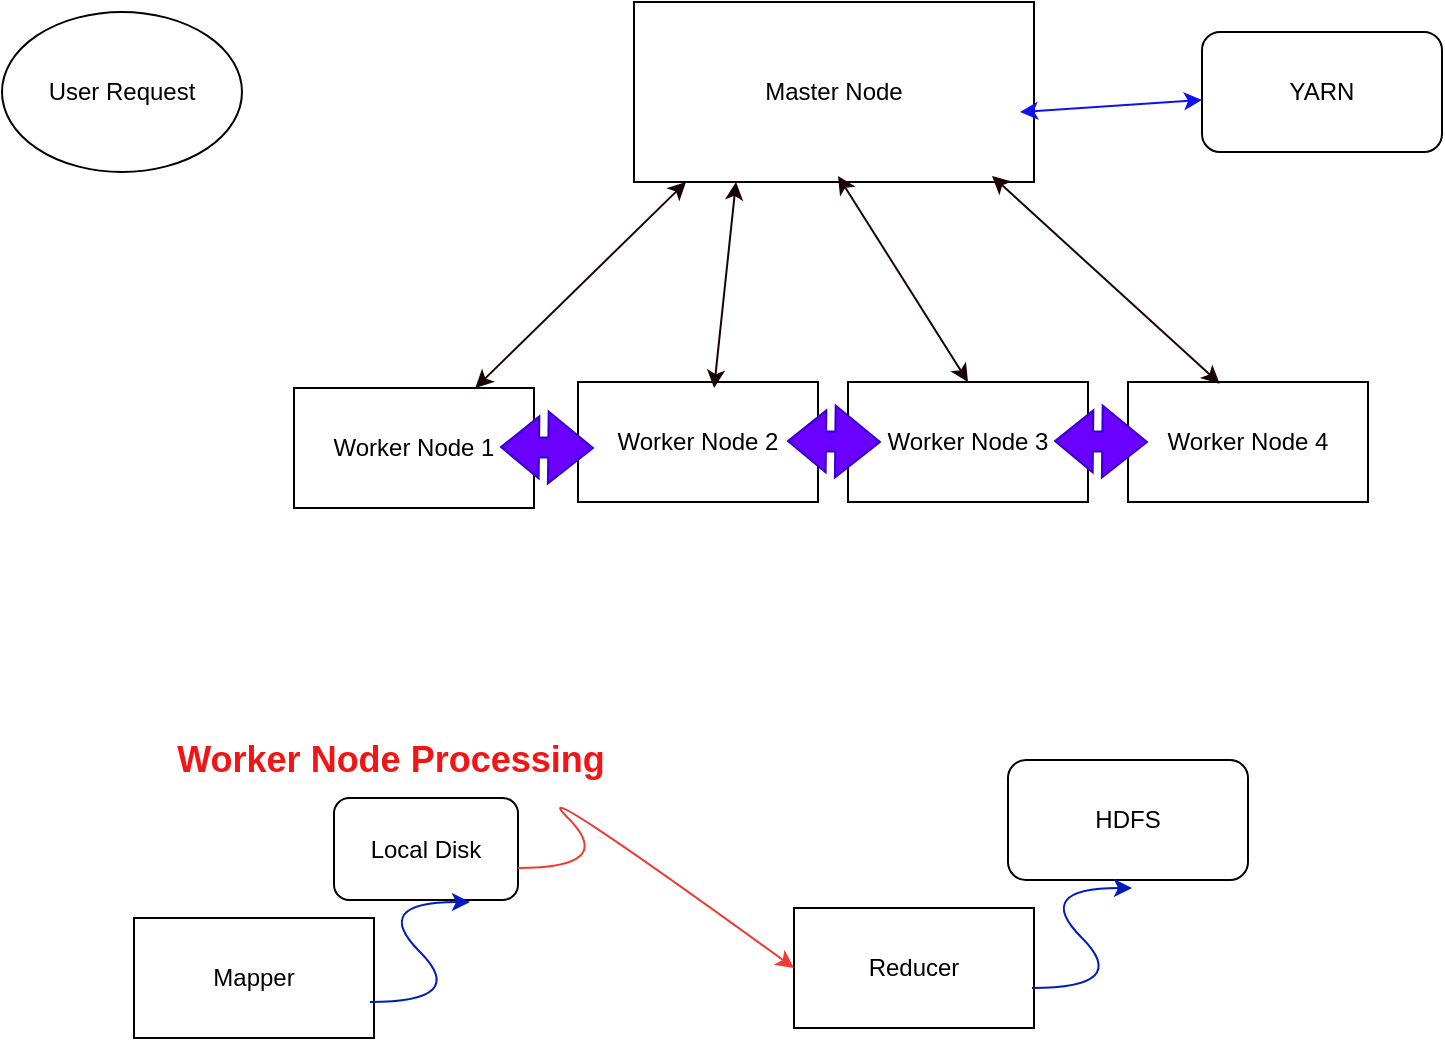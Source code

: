 <mxfile version="21.5.0" type="github">
  <diagram name="Page-1" id="vuUPm-XfM37HLUpJ9oZ0">
    <mxGraphModel dx="1143" dy="673" grid="0" gridSize="10" guides="1" tooltips="1" connect="1" arrows="1" fold="1" page="1" pageScale="1" pageWidth="827" pageHeight="1169" background="#ffffff" math="0" shadow="0">
      <root>
        <mxCell id="0" />
        <mxCell id="1" parent="0" />
        <mxCell id="yzupR0AR46HFefX1UoHn-1" value="User Request" style="ellipse;whiteSpace=wrap;html=1;" vertex="1" parent="1">
          <mxGeometry x="20" y="410" width="120" height="80" as="geometry" />
        </mxCell>
        <mxCell id="yzupR0AR46HFefX1UoHn-2" value="Master Node" style="rounded=0;whiteSpace=wrap;html=1;" vertex="1" parent="1">
          <mxGeometry x="336" y="405" width="200" height="90" as="geometry" />
        </mxCell>
        <mxCell id="yzupR0AR46HFefX1UoHn-3" value="Worker Node 1" style="rounded=0;whiteSpace=wrap;html=1;" vertex="1" parent="1">
          <mxGeometry x="166" y="598" width="120" height="60" as="geometry" />
        </mxCell>
        <mxCell id="yzupR0AR46HFefX1UoHn-4" value="Worker Node 2" style="rounded=0;whiteSpace=wrap;html=1;" vertex="1" parent="1">
          <mxGeometry x="308" y="595" width="120" height="60" as="geometry" />
        </mxCell>
        <mxCell id="yzupR0AR46HFefX1UoHn-5" value="Worker Node 3" style="rounded=0;whiteSpace=wrap;html=1;" vertex="1" parent="1">
          <mxGeometry x="443" y="595" width="120" height="60" as="geometry" />
        </mxCell>
        <mxCell id="yzupR0AR46HFefX1UoHn-6" value="Worker Node 4" style="rounded=0;whiteSpace=wrap;html=1;" vertex="1" parent="1">
          <mxGeometry x="583" y="595" width="120" height="60" as="geometry" />
        </mxCell>
        <mxCell id="yzupR0AR46HFefX1UoHn-7" value="" style="endArrow=classic;startArrow=classic;html=1;rounded=0;strokeColor=#190308;" edge="1" parent="1" source="yzupR0AR46HFefX1UoHn-3">
          <mxGeometry width="50" height="50" relative="1" as="geometry">
            <mxPoint x="312" y="545" as="sourcePoint" />
            <mxPoint x="362" y="495" as="targetPoint" />
          </mxGeometry>
        </mxCell>
        <mxCell id="yzupR0AR46HFefX1UoHn-8" value="" style="endArrow=classic;startArrow=classic;html=1;rounded=0;strokeColor=#190308;exitX=0.567;exitY=0.05;exitDx=0;exitDy=0;exitPerimeter=0;" edge="1" parent="1" source="yzupR0AR46HFefX1UoHn-4">
          <mxGeometry width="50" height="50" relative="1" as="geometry">
            <mxPoint x="282" y="598" as="sourcePoint" />
            <mxPoint x="387" y="495" as="targetPoint" />
          </mxGeometry>
        </mxCell>
        <mxCell id="yzupR0AR46HFefX1UoHn-9" value="" style="endArrow=classic;startArrow=classic;html=1;rounded=0;strokeColor=#190308;exitX=0.5;exitY=0;exitDx=0;exitDy=0;" edge="1" parent="1" source="yzupR0AR46HFefX1UoHn-5">
          <mxGeometry width="50" height="50" relative="1" as="geometry">
            <mxPoint x="333" y="595" as="sourcePoint" />
            <mxPoint x="438" y="492" as="targetPoint" />
          </mxGeometry>
        </mxCell>
        <mxCell id="yzupR0AR46HFefX1UoHn-10" value="" style="endArrow=classic;startArrow=classic;html=1;rounded=0;strokeColor=#190308;exitX=0.382;exitY=0.014;exitDx=0;exitDy=0;exitPerimeter=0;" edge="1" parent="1" source="yzupR0AR46HFefX1UoHn-6">
          <mxGeometry width="50" height="50" relative="1" as="geometry">
            <mxPoint x="410" y="595" as="sourcePoint" />
            <mxPoint x="515" y="492" as="targetPoint" />
          </mxGeometry>
        </mxCell>
        <mxCell id="yzupR0AR46HFefX1UoHn-11" value="YARN" style="rounded=1;whiteSpace=wrap;html=1;" vertex="1" parent="1">
          <mxGeometry x="620" y="420" width="120" height="60" as="geometry" />
        </mxCell>
        <mxCell id="yzupR0AR46HFefX1UoHn-12" value="" style="endArrow=classic;startArrow=classic;html=1;rounded=0;strokeColor=#1111F0;" edge="1" parent="1" target="yzupR0AR46HFefX1UoHn-11">
          <mxGeometry width="50" height="50" relative="1" as="geometry">
            <mxPoint x="529" y="460" as="sourcePoint" />
            <mxPoint x="579" y="410" as="targetPoint" />
          </mxGeometry>
        </mxCell>
        <mxCell id="yzupR0AR46HFefX1UoHn-13" value="&lt;font size=&quot;1&quot; color=&quot;#f01616&quot;&gt;&lt;b style=&quot;font-size: 18px;&quot;&gt;Worker Node Processing&lt;/b&gt;&lt;/font&gt;" style="text;html=1;strokeColor=none;fillColor=none;align=center;verticalAlign=middle;whiteSpace=wrap;rounded=0;" vertex="1" parent="1">
          <mxGeometry x="74" y="769" width="281" height="30" as="geometry" />
        </mxCell>
        <mxCell id="yzupR0AR46HFefX1UoHn-14" value="Mapper" style="rounded=0;whiteSpace=wrap;html=1;" vertex="1" parent="1">
          <mxGeometry x="86" y="863" width="120" height="60" as="geometry" />
        </mxCell>
        <mxCell id="yzupR0AR46HFefX1UoHn-15" value="Reducer" style="rounded=0;whiteSpace=wrap;html=1;" vertex="1" parent="1">
          <mxGeometry x="416" y="858" width="120" height="60" as="geometry" />
        </mxCell>
        <mxCell id="yzupR0AR46HFefX1UoHn-16" value="Local Disk" style="rounded=1;whiteSpace=wrap;html=1;" vertex="1" parent="1">
          <mxGeometry x="186" y="803" width="92" height="51" as="geometry" />
        </mxCell>
        <mxCell id="yzupR0AR46HFefX1UoHn-17" value="" style="curved=1;endArrow=classic;html=1;rounded=0;entryX=0;entryY=0.5;entryDx=0;entryDy=0;strokeColor=#F03B35;" edge="1" parent="1" target="yzupR0AR46HFefX1UoHn-15">
          <mxGeometry width="50" height="50" relative="1" as="geometry">
            <mxPoint x="278" y="838" as="sourcePoint" />
            <mxPoint x="328" y="788" as="targetPoint" />
            <Array as="points">
              <mxPoint x="328" y="838" />
              <mxPoint x="278" y="788" />
            </Array>
          </mxGeometry>
        </mxCell>
        <mxCell id="yzupR0AR46HFefX1UoHn-18" value="" style="curved=1;endArrow=classic;html=1;rounded=0;fillColor=#0050ef;strokeColor=#001DBC;" edge="1" parent="1">
          <mxGeometry width="50" height="50" relative="1" as="geometry">
            <mxPoint x="204" y="905" as="sourcePoint" />
            <mxPoint x="254" y="855" as="targetPoint" />
            <Array as="points">
              <mxPoint x="254" y="905" />
              <mxPoint x="204" y="855" />
            </Array>
          </mxGeometry>
        </mxCell>
        <mxCell id="yzupR0AR46HFefX1UoHn-19" value="HDFS" style="rounded=1;whiteSpace=wrap;html=1;" vertex="1" parent="1">
          <mxGeometry x="523" y="784" width="120" height="60" as="geometry" />
        </mxCell>
        <mxCell id="yzupR0AR46HFefX1UoHn-20" value="" style="curved=1;endArrow=classic;html=1;rounded=0;fillColor=#0050ef;strokeColor=#001DBC;" edge="1" parent="1">
          <mxGeometry width="50" height="50" relative="1" as="geometry">
            <mxPoint x="535" y="898" as="sourcePoint" />
            <mxPoint x="585" y="848" as="targetPoint" />
            <Array as="points">
              <mxPoint x="585" y="898" />
              <mxPoint x="535" y="848" />
            </Array>
          </mxGeometry>
        </mxCell>
        <mxCell id="yzupR0AR46HFefX1UoHn-21" value="" style="shape=flexArrow;endArrow=classic;startArrow=classic;html=1;rounded=0;endWidth=25;endSize=7.12;fillColor=#6a00ff;strokeColor=#3700CC;" edge="1" parent="1">
          <mxGeometry width="100" height="100" relative="1" as="geometry">
            <mxPoint x="269" y="627.5" as="sourcePoint" />
            <mxPoint x="316" y="628" as="targetPoint" />
          </mxGeometry>
        </mxCell>
        <mxCell id="yzupR0AR46HFefX1UoHn-22" value="" style="shape=flexArrow;endArrow=classic;startArrow=classic;html=1;rounded=0;endWidth=25;endSize=7.12;fillColor=#6a00ff;strokeColor=#3700CC;" edge="1" parent="1">
          <mxGeometry width="100" height="100" relative="1" as="geometry">
            <mxPoint x="412.5" y="624.5" as="sourcePoint" />
            <mxPoint x="459.5" y="625" as="targetPoint" />
          </mxGeometry>
        </mxCell>
        <mxCell id="yzupR0AR46HFefX1UoHn-23" value="" style="shape=flexArrow;endArrow=classic;startArrow=classic;html=1;rounded=0;endWidth=25;endSize=7.12;fillColor=#6a00ff;strokeColor=#3700CC;" edge="1" parent="1">
          <mxGeometry width="100" height="100" relative="1" as="geometry">
            <mxPoint x="546" y="624.5" as="sourcePoint" />
            <mxPoint x="593" y="625" as="targetPoint" />
          </mxGeometry>
        </mxCell>
      </root>
    </mxGraphModel>
  </diagram>
</mxfile>
